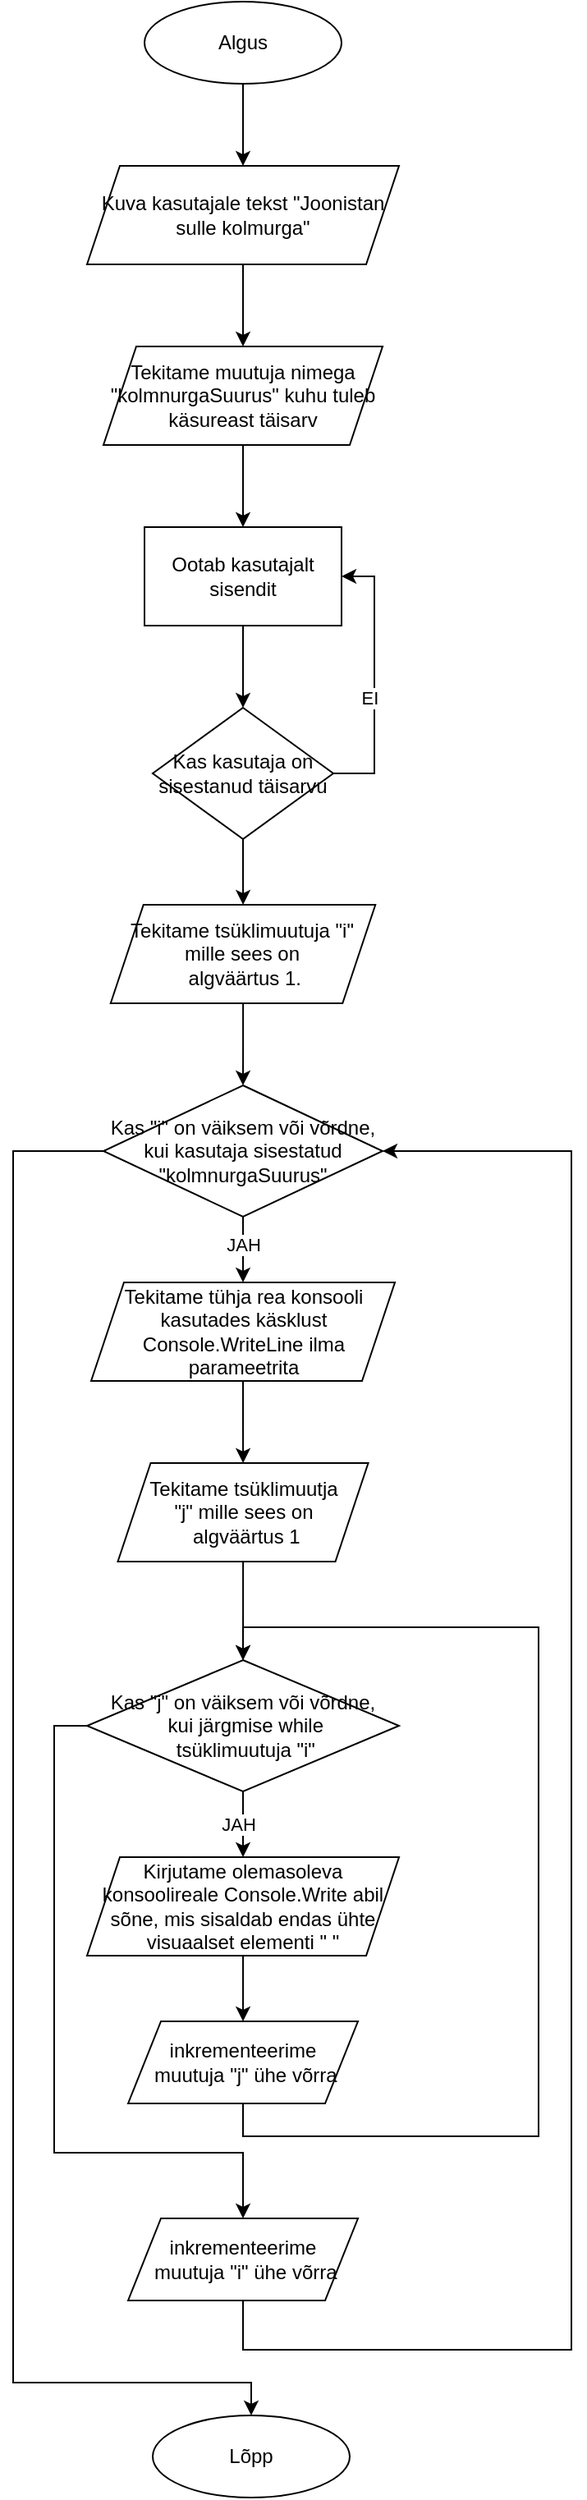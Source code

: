 <mxfile version="28.2.5">
  <diagram id="C5RBs43oDa-KdzZeNtuy" name="Page-1">
    <mxGraphModel dx="1426" dy="889" grid="1" gridSize="10" guides="1" tooltips="1" connect="1" arrows="1" fold="1" page="1" pageScale="1" pageWidth="827" pageHeight="1169" math="0" shadow="0">
      <root>
        <mxCell id="WIyWlLk6GJQsqaUBKTNV-0" />
        <mxCell id="WIyWlLk6GJQsqaUBKTNV-1" parent="WIyWlLk6GJQsqaUBKTNV-0" />
        <mxCell id="R76Zex9CjYySKx486fAi-2" value="" style="edgeStyle=orthogonalEdgeStyle;rounded=0;orthogonalLoop=1;jettySize=auto;html=1;" edge="1" parent="WIyWlLk6GJQsqaUBKTNV-1" source="R76Zex9CjYySKx486fAi-0" target="R76Zex9CjYySKx486fAi-1">
          <mxGeometry relative="1" as="geometry" />
        </mxCell>
        <mxCell id="R76Zex9CjYySKx486fAi-0" value="Algus" style="ellipse;whiteSpace=wrap;html=1;" vertex="1" parent="WIyWlLk6GJQsqaUBKTNV-1">
          <mxGeometry x="230" y="260" width="120" height="50" as="geometry" />
        </mxCell>
        <mxCell id="R76Zex9CjYySKx486fAi-13" value="" style="edgeStyle=orthogonalEdgeStyle;rounded=0;orthogonalLoop=1;jettySize=auto;html=1;" edge="1" parent="WIyWlLk6GJQsqaUBKTNV-1" source="R76Zex9CjYySKx486fAi-1" target="R76Zex9CjYySKx486fAi-11">
          <mxGeometry relative="1" as="geometry" />
        </mxCell>
        <mxCell id="R76Zex9CjYySKx486fAi-1" value="Kuva kasutajale tekst &quot;Joonistan sulle kolmurga&quot;" style="shape=parallelogram;perimeter=parallelogramPerimeter;whiteSpace=wrap;html=1;fixedSize=1;" vertex="1" parent="WIyWlLk6GJQsqaUBKTNV-1">
          <mxGeometry x="195" y="360" width="190" height="60" as="geometry" />
        </mxCell>
        <mxCell id="R76Zex9CjYySKx486fAi-23" value="" style="edgeStyle=orthogonalEdgeStyle;rounded=0;orthogonalLoop=1;jettySize=auto;html=1;" edge="1" parent="WIyWlLk6GJQsqaUBKTNV-1" source="R76Zex9CjYySKx486fAi-9" target="R76Zex9CjYySKx486fAi-22">
          <mxGeometry relative="1" as="geometry" />
        </mxCell>
        <mxCell id="R76Zex9CjYySKx486fAi-9" value="Tekitame tsüklimuutuja&amp;nbsp;&lt;span style=&quot;background-color: transparent; color: light-dark(rgb(0, 0, 0), rgb(255, 255, 255));&quot;&gt;&quot;i&quot;&lt;/span&gt;&lt;div&gt;&lt;div&gt;mille sees on&lt;/div&gt;&lt;div&gt;&amp;nbsp;algväärtus 1.&lt;/div&gt;&lt;/div&gt;" style="shape=parallelogram;perimeter=parallelogramPerimeter;whiteSpace=wrap;html=1;fixedSize=1;" vertex="1" parent="WIyWlLk6GJQsqaUBKTNV-1">
          <mxGeometry x="209.38" y="810" width="161.25" height="60" as="geometry" />
        </mxCell>
        <mxCell id="R76Zex9CjYySKx486fAi-15" value="" style="edgeStyle=orthogonalEdgeStyle;rounded=0;orthogonalLoop=1;jettySize=auto;html=1;" edge="1" parent="WIyWlLk6GJQsqaUBKTNV-1" source="R76Zex9CjYySKx486fAi-11" target="R76Zex9CjYySKx486fAi-14">
          <mxGeometry relative="1" as="geometry" />
        </mxCell>
        <mxCell id="R76Zex9CjYySKx486fAi-11" value="Tekitame muutuja nimega &quot;kolmnurgaSuurus&quot; kuhu tuleb käsureast täisarv" style="shape=parallelogram;perimeter=parallelogramPerimeter;whiteSpace=wrap;html=1;fixedSize=1;" vertex="1" parent="WIyWlLk6GJQsqaUBKTNV-1">
          <mxGeometry x="205" y="470" width="170" height="60" as="geometry" />
        </mxCell>
        <mxCell id="R76Zex9CjYySKx486fAi-17" value="" style="edgeStyle=orthogonalEdgeStyle;rounded=0;orthogonalLoop=1;jettySize=auto;html=1;" edge="1" parent="WIyWlLk6GJQsqaUBKTNV-1" source="R76Zex9CjYySKx486fAi-14" target="R76Zex9CjYySKx486fAi-16">
          <mxGeometry relative="1" as="geometry" />
        </mxCell>
        <mxCell id="R76Zex9CjYySKx486fAi-14" value="Ootab kasutajalt sisendit" style="whiteSpace=wrap;html=1;" vertex="1" parent="WIyWlLk6GJQsqaUBKTNV-1">
          <mxGeometry x="230" y="580" width="120" height="60" as="geometry" />
        </mxCell>
        <mxCell id="R76Zex9CjYySKx486fAi-19" style="edgeStyle=orthogonalEdgeStyle;rounded=0;orthogonalLoop=1;jettySize=auto;html=1;entryX=1;entryY=0.5;entryDx=0;entryDy=0;" edge="1" parent="WIyWlLk6GJQsqaUBKTNV-1" source="R76Zex9CjYySKx486fAi-16" target="R76Zex9CjYySKx486fAi-14">
          <mxGeometry relative="1" as="geometry">
            <mxPoint x="410" y="720" as="targetPoint" />
            <Array as="points">
              <mxPoint x="370" y="730" />
              <mxPoint x="370" y="610" />
            </Array>
          </mxGeometry>
        </mxCell>
        <mxCell id="R76Zex9CjYySKx486fAi-20" value="EI" style="edgeLabel;html=1;align=center;verticalAlign=middle;resizable=0;points=[];" vertex="1" connectable="0" parent="R76Zex9CjYySKx486fAi-19">
          <mxGeometry x="-0.139" y="3" relative="1" as="geometry">
            <mxPoint as="offset" />
          </mxGeometry>
        </mxCell>
        <mxCell id="R76Zex9CjYySKx486fAi-21" value="" style="edgeStyle=orthogonalEdgeStyle;rounded=0;orthogonalLoop=1;jettySize=auto;html=1;" edge="1" parent="WIyWlLk6GJQsqaUBKTNV-1" source="R76Zex9CjYySKx486fAi-16" target="R76Zex9CjYySKx486fAi-9">
          <mxGeometry relative="1" as="geometry" />
        </mxCell>
        <mxCell id="R76Zex9CjYySKx486fAi-16" value="Kas kasutaja on sisestanud täisarvu" style="rhombus;whiteSpace=wrap;html=1;" vertex="1" parent="WIyWlLk6GJQsqaUBKTNV-1">
          <mxGeometry x="235" y="690" width="110" height="80" as="geometry" />
        </mxCell>
        <mxCell id="R76Zex9CjYySKx486fAi-25" value="" style="edgeStyle=orthogonalEdgeStyle;rounded=0;orthogonalLoop=1;jettySize=auto;html=1;" edge="1" parent="WIyWlLk6GJQsqaUBKTNV-1" source="R76Zex9CjYySKx486fAi-22" target="R76Zex9CjYySKx486fAi-24">
          <mxGeometry relative="1" as="geometry" />
        </mxCell>
        <mxCell id="R76Zex9CjYySKx486fAi-26" value="JAH" style="edgeLabel;html=1;align=center;verticalAlign=middle;resizable=0;points=[];" vertex="1" connectable="0" parent="R76Zex9CjYySKx486fAi-25">
          <mxGeometry x="-0.15" relative="1" as="geometry">
            <mxPoint as="offset" />
          </mxGeometry>
        </mxCell>
        <mxCell id="R76Zex9CjYySKx486fAi-40" style="edgeStyle=orthogonalEdgeStyle;rounded=0;orthogonalLoop=1;jettySize=auto;html=1;entryX=0.5;entryY=0;entryDx=0;entryDy=0;" edge="1" parent="WIyWlLk6GJQsqaUBKTNV-1" source="R76Zex9CjYySKx486fAi-22" target="R76Zex9CjYySKx486fAi-39">
          <mxGeometry relative="1" as="geometry">
            <mxPoint x="215" y="935" as="sourcePoint" />
            <mxPoint x="305" y="1705" as="targetPoint" />
            <Array as="points">
              <mxPoint x="150" y="960" />
              <mxPoint x="150" y="1710" />
              <mxPoint x="295" y="1710" />
            </Array>
          </mxGeometry>
        </mxCell>
        <mxCell id="R76Zex9CjYySKx486fAi-22" value="Kas &quot;i&quot; on väiksem või võrdne, kui kasutaja sisestatud &quot;kolmnurgaSuurus&quot;" style="rhombus;whiteSpace=wrap;html=1;" vertex="1" parent="WIyWlLk6GJQsqaUBKTNV-1">
          <mxGeometry x="205" y="920" width="170" height="80" as="geometry" />
        </mxCell>
        <mxCell id="R76Zex9CjYySKx486fAi-28" value="" style="edgeStyle=orthogonalEdgeStyle;rounded=0;orthogonalLoop=1;jettySize=auto;html=1;" edge="1" parent="WIyWlLk6GJQsqaUBKTNV-1" source="R76Zex9CjYySKx486fAi-24" target="R76Zex9CjYySKx486fAi-27">
          <mxGeometry relative="1" as="geometry" />
        </mxCell>
        <mxCell id="R76Zex9CjYySKx486fAi-24" value="Tekitame tühja rea konsooli kasutades käsklust Console.WriteLine ilma parameetrita" style="shape=parallelogram;perimeter=parallelogramPerimeter;whiteSpace=wrap;html=1;fixedSize=1;" vertex="1" parent="WIyWlLk6GJQsqaUBKTNV-1">
          <mxGeometry x="197.5" y="1040" width="185" height="60" as="geometry" />
        </mxCell>
        <mxCell id="R76Zex9CjYySKx486fAi-30" value="" style="edgeStyle=orthogonalEdgeStyle;rounded=0;orthogonalLoop=1;jettySize=auto;html=1;" edge="1" parent="WIyWlLk6GJQsqaUBKTNV-1" source="R76Zex9CjYySKx486fAi-27" target="R76Zex9CjYySKx486fAi-29">
          <mxGeometry relative="1" as="geometry" />
        </mxCell>
        <mxCell id="R76Zex9CjYySKx486fAi-27" value="Tekitame tsüklimuutja&lt;div&gt;&quot;j&quot; mille sees on&lt;/div&gt;&lt;div&gt;&amp;nbsp;algväärtus 1&lt;/div&gt;" style="shape=parallelogram;perimeter=parallelogramPerimeter;whiteSpace=wrap;html=1;fixedSize=1;" vertex="1" parent="WIyWlLk6GJQsqaUBKTNV-1">
          <mxGeometry x="213.76" y="1150" width="152.5" height="60" as="geometry" />
        </mxCell>
        <mxCell id="R76Zex9CjYySKx486fAi-32" value="" style="edgeStyle=orthogonalEdgeStyle;rounded=0;orthogonalLoop=1;jettySize=auto;html=1;" edge="1" parent="WIyWlLk6GJQsqaUBKTNV-1" source="R76Zex9CjYySKx486fAi-29" target="R76Zex9CjYySKx486fAi-31">
          <mxGeometry relative="1" as="geometry" />
        </mxCell>
        <mxCell id="R76Zex9CjYySKx486fAi-41" value="JAH" style="edgeLabel;html=1;align=center;verticalAlign=middle;resizable=0;points=[];" vertex="1" connectable="0" parent="R76Zex9CjYySKx486fAi-32">
          <mxGeometry y="-3" relative="1" as="geometry">
            <mxPoint as="offset" />
          </mxGeometry>
        </mxCell>
        <mxCell id="R76Zex9CjYySKx486fAi-36" style="edgeStyle=orthogonalEdgeStyle;rounded=0;orthogonalLoop=1;jettySize=auto;html=1;exitX=0;exitY=0.5;exitDx=0;exitDy=0;entryX=0.5;entryY=0;entryDx=0;entryDy=0;" edge="1" parent="WIyWlLk6GJQsqaUBKTNV-1" source="R76Zex9CjYySKx486fAi-29" target="R76Zex9CjYySKx486fAi-37">
          <mxGeometry relative="1" as="geometry">
            <mxPoint x="290" y="1630" as="targetPoint" />
            <Array as="points">
              <mxPoint x="175" y="1310" />
              <mxPoint x="175" y="1570" />
              <mxPoint x="290" y="1570" />
            </Array>
          </mxGeometry>
        </mxCell>
        <mxCell id="R76Zex9CjYySKx486fAi-29" value="Kas &quot;j&quot; on väiksem või võrdne,&lt;div&gt;&amp;nbsp;kui järgmise while&lt;/div&gt;&lt;div&gt;&amp;nbsp;tsüklimuutuja &quot;i&quot;&lt;/div&gt;" style="rhombus;whiteSpace=wrap;html=1;" vertex="1" parent="WIyWlLk6GJQsqaUBKTNV-1">
          <mxGeometry x="195.01" y="1270" width="189.99" height="80" as="geometry" />
        </mxCell>
        <mxCell id="R76Zex9CjYySKx486fAi-34" value="" style="edgeStyle=orthogonalEdgeStyle;rounded=0;orthogonalLoop=1;jettySize=auto;html=1;" edge="1" parent="WIyWlLk6GJQsqaUBKTNV-1" source="R76Zex9CjYySKx486fAi-31" target="R76Zex9CjYySKx486fAi-33">
          <mxGeometry relative="1" as="geometry" />
        </mxCell>
        <mxCell id="R76Zex9CjYySKx486fAi-31" value="Kirjutame olemasoleva konsoolireale Console.Write abil sõne, mis sisaldab endas ühte visuaalset elementi &quot; &quot;" style="shape=parallelogram;perimeter=parallelogramPerimeter;whiteSpace=wrap;html=1;fixedSize=1;" vertex="1" parent="WIyWlLk6GJQsqaUBKTNV-1">
          <mxGeometry x="195.01" y="1390" width="190.01" height="60" as="geometry" />
        </mxCell>
        <mxCell id="R76Zex9CjYySKx486fAi-35" style="edgeStyle=orthogonalEdgeStyle;rounded=0;orthogonalLoop=1;jettySize=auto;html=1;entryX=0.5;entryY=0;entryDx=0;entryDy=0;" edge="1" parent="WIyWlLk6GJQsqaUBKTNV-1" source="R76Zex9CjYySKx486fAi-33" target="R76Zex9CjYySKx486fAi-29">
          <mxGeometry relative="1" as="geometry">
            <mxPoint x="470" y="1320" as="targetPoint" />
            <Array as="points">
              <mxPoint x="290" y="1560" />
              <mxPoint x="470" y="1560" />
              <mxPoint x="470" y="1250" />
              <mxPoint x="290" y="1250" />
            </Array>
          </mxGeometry>
        </mxCell>
        <mxCell id="R76Zex9CjYySKx486fAi-33" value="inkrementeerime&lt;div&gt;&amp;nbsp;muutuja &quot;j&quot; ühe võrra&lt;/div&gt;" style="shape=parallelogram;perimeter=parallelogramPerimeter;whiteSpace=wrap;html=1;fixedSize=1;" vertex="1" parent="WIyWlLk6GJQsqaUBKTNV-1">
          <mxGeometry x="220.02" y="1490" width="139.98" height="50" as="geometry" />
        </mxCell>
        <mxCell id="R76Zex9CjYySKx486fAi-38" style="edgeStyle=orthogonalEdgeStyle;rounded=0;orthogonalLoop=1;jettySize=auto;html=1;entryX=1;entryY=0.5;entryDx=0;entryDy=0;" edge="1" parent="WIyWlLk6GJQsqaUBKTNV-1" source="R76Zex9CjYySKx486fAi-37" target="R76Zex9CjYySKx486fAi-22">
          <mxGeometry relative="1" as="geometry">
            <mxPoint x="480" y="1190" as="targetPoint" />
            <Array as="points">
              <mxPoint x="290" y="1690" />
              <mxPoint x="490" y="1690" />
              <mxPoint x="490" y="960" />
            </Array>
          </mxGeometry>
        </mxCell>
        <mxCell id="R76Zex9CjYySKx486fAi-37" value="inkrementeerime&lt;div&gt;&amp;nbsp;muutuja &quot;i&quot; ühe võrra&lt;/div&gt;" style="shape=parallelogram;perimeter=parallelogramPerimeter;whiteSpace=wrap;html=1;fixedSize=1;" vertex="1" parent="WIyWlLk6GJQsqaUBKTNV-1">
          <mxGeometry x="220.02" y="1610" width="139.98" height="50" as="geometry" />
        </mxCell>
        <mxCell id="R76Zex9CjYySKx486fAi-39" value="Lõpp" style="ellipse;whiteSpace=wrap;html=1;" vertex="1" parent="WIyWlLk6GJQsqaUBKTNV-1">
          <mxGeometry x="235" y="1730" width="120" height="50" as="geometry" />
        </mxCell>
      </root>
    </mxGraphModel>
  </diagram>
</mxfile>
